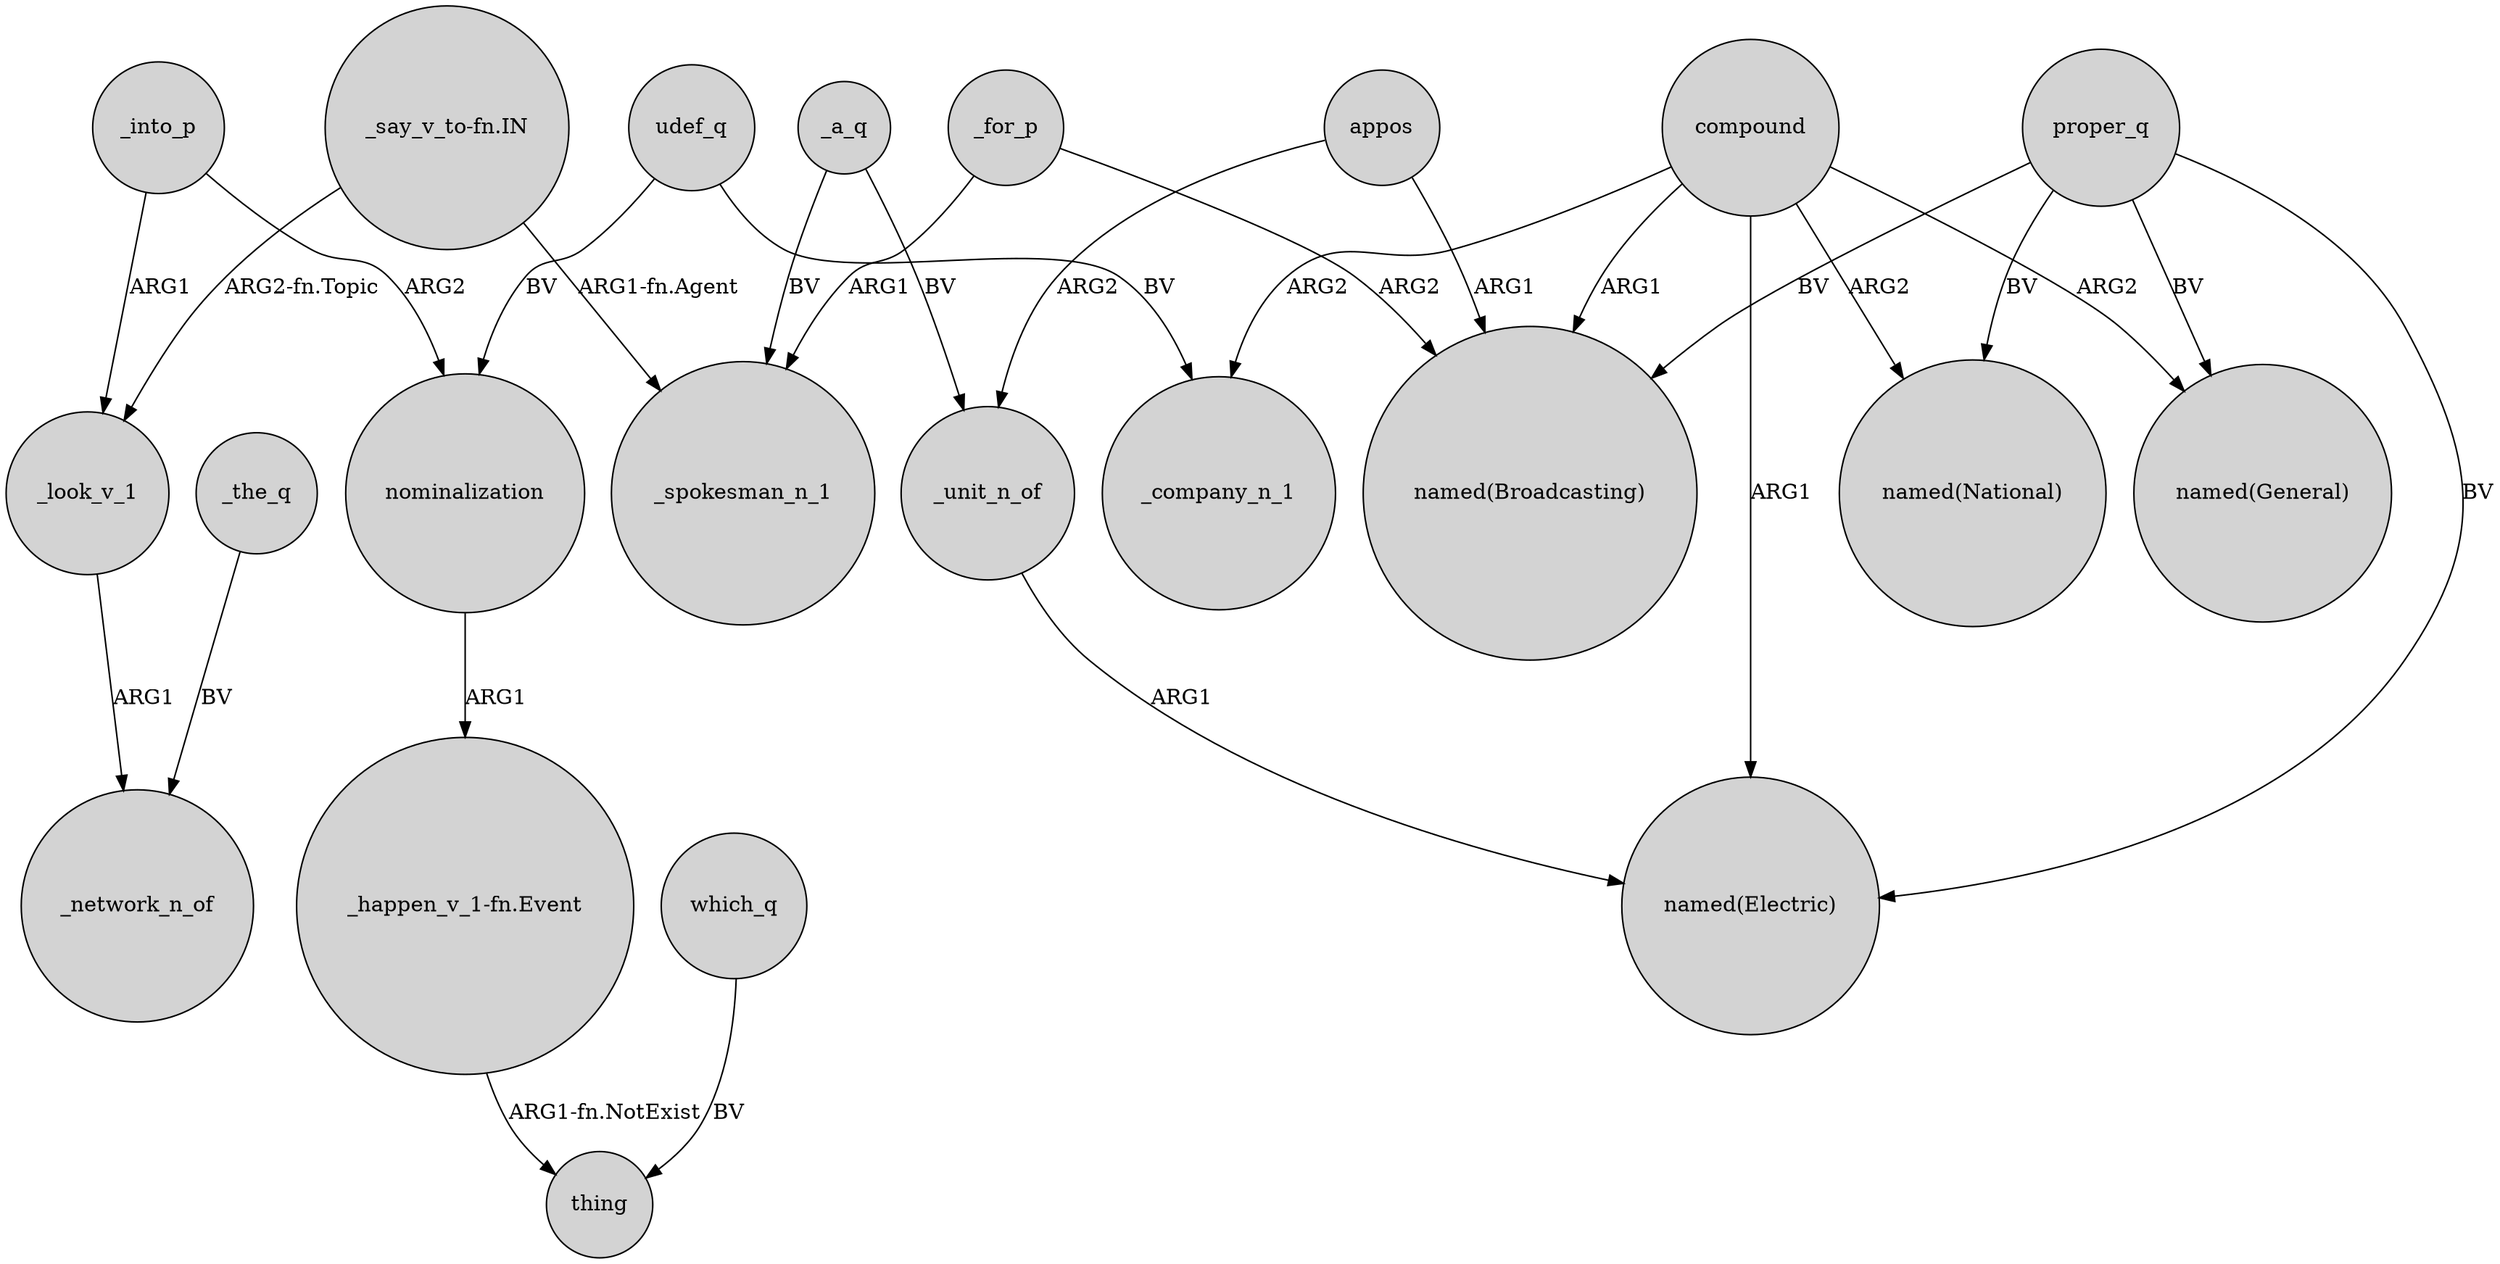 digraph {
	node [shape=circle style=filled]
	_for_p -> _spokesman_n_1 [label=ARG1]
	_into_p -> _look_v_1 [label=ARG1]
	proper_q -> "named(Broadcasting)" [label=BV]
	compound -> _company_n_1 [label=ARG2]
	proper_q -> "named(General)" [label=BV]
	compound -> "named(Broadcasting)" [label=ARG1]
	_into_p -> nominalization [label=ARG2]
	nominalization -> "_happen_v_1-fn.Event" [label=ARG1]
	compound -> "named(Electric)" [label=ARG1]
	compound -> "named(General)" [label=ARG2]
	"_say_v_to-fn.IN" -> _look_v_1 [label="ARG2-fn.Topic"]
	"_say_v_to-fn.IN" -> _spokesman_n_1 [label="ARG1-fn.Agent"]
	compound -> "named(National)" [label=ARG2]
	_the_q -> _network_n_of [label=BV]
	_a_q -> _unit_n_of [label=BV]
	appos -> "named(Broadcasting)" [label=ARG1]
	proper_q -> "named(Electric)" [label=BV]
	"_happen_v_1-fn.Event" -> thing [label="ARG1-fn.NotExist"]
	_look_v_1 -> _network_n_of [label=ARG1]
	udef_q -> nominalization [label=BV]
	_unit_n_of -> "named(Electric)" [label=ARG1]
	_for_p -> "named(Broadcasting)" [label=ARG2]
	proper_q -> "named(National)" [label=BV]
	_a_q -> _spokesman_n_1 [label=BV]
	udef_q -> _company_n_1 [label=BV]
	appos -> _unit_n_of [label=ARG2]
	which_q -> thing [label=BV]
}
